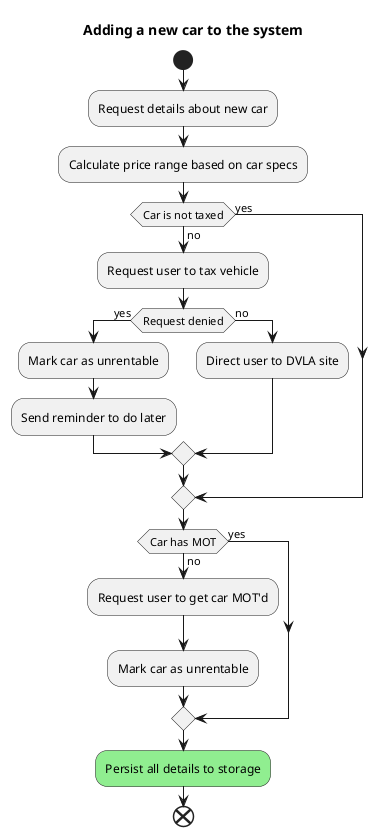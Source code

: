 @startuml
title Adding a new car to the system
start
:Request details about new car;
:Calculate price range based on car specs;
if (Car is not taxed) then (no)
  :Request user to tax vehicle;
  if (Request denied) then (yes)
    :Mark car as unrentable;
    :Send reminder to do later;
  else (no)
    :Direct user to DVLA site;
  endif
else (yes)
endif

if (Car has MOT) then (yes)
else (no)
  :Request user to get car MOT'd;
  :Mark car as unrentable;
endif

#LightGreen:Persist all details to storage;

end
@enduml